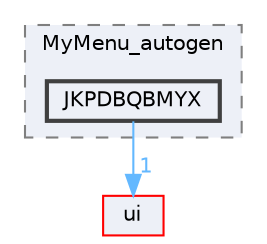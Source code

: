 digraph "JKPDBQBMYX"
{
 // LATEX_PDF_SIZE
  bgcolor="transparent";
  edge [fontname=Helvetica,fontsize=10,labelfontname=Helvetica,labelfontsize=10];
  node [fontname=Helvetica,fontsize=10,shape=box,height=0.2,width=0.4];
  compound=true
  subgraph clusterdir_b95884f1ed67fb9680f5c43f428c4d55 {
    graph [ bgcolor="#edf0f7", pencolor="grey50", label="MyMenu_autogen", fontname=Helvetica,fontsize=10 style="filled,dashed", URL="dir_b95884f1ed67fb9680f5c43f428c4d55.html",tooltip=""]
  dir_677802d4c39947a1dfa2beb7b2ad802c [label="JKPDBQBMYX", fillcolor="#edf0f7", color="grey25", style="filled,bold", URL="dir_677802d4c39947a1dfa2beb7b2ad802c.html",tooltip=""];
  }
  dir_1788f8309b1a812dcb800a185471cf6c [label="ui", fillcolor="#edf0f7", color="red", style="filled", URL="dir_1788f8309b1a812dcb800a185471cf6c.html",tooltip=""];
  dir_677802d4c39947a1dfa2beb7b2ad802c->dir_1788f8309b1a812dcb800a185471cf6c [headlabel="1", labeldistance=1.5 headhref="dir_000158_000351.html" href="dir_000158_000351.html" color="steelblue1" fontcolor="steelblue1"];
}
